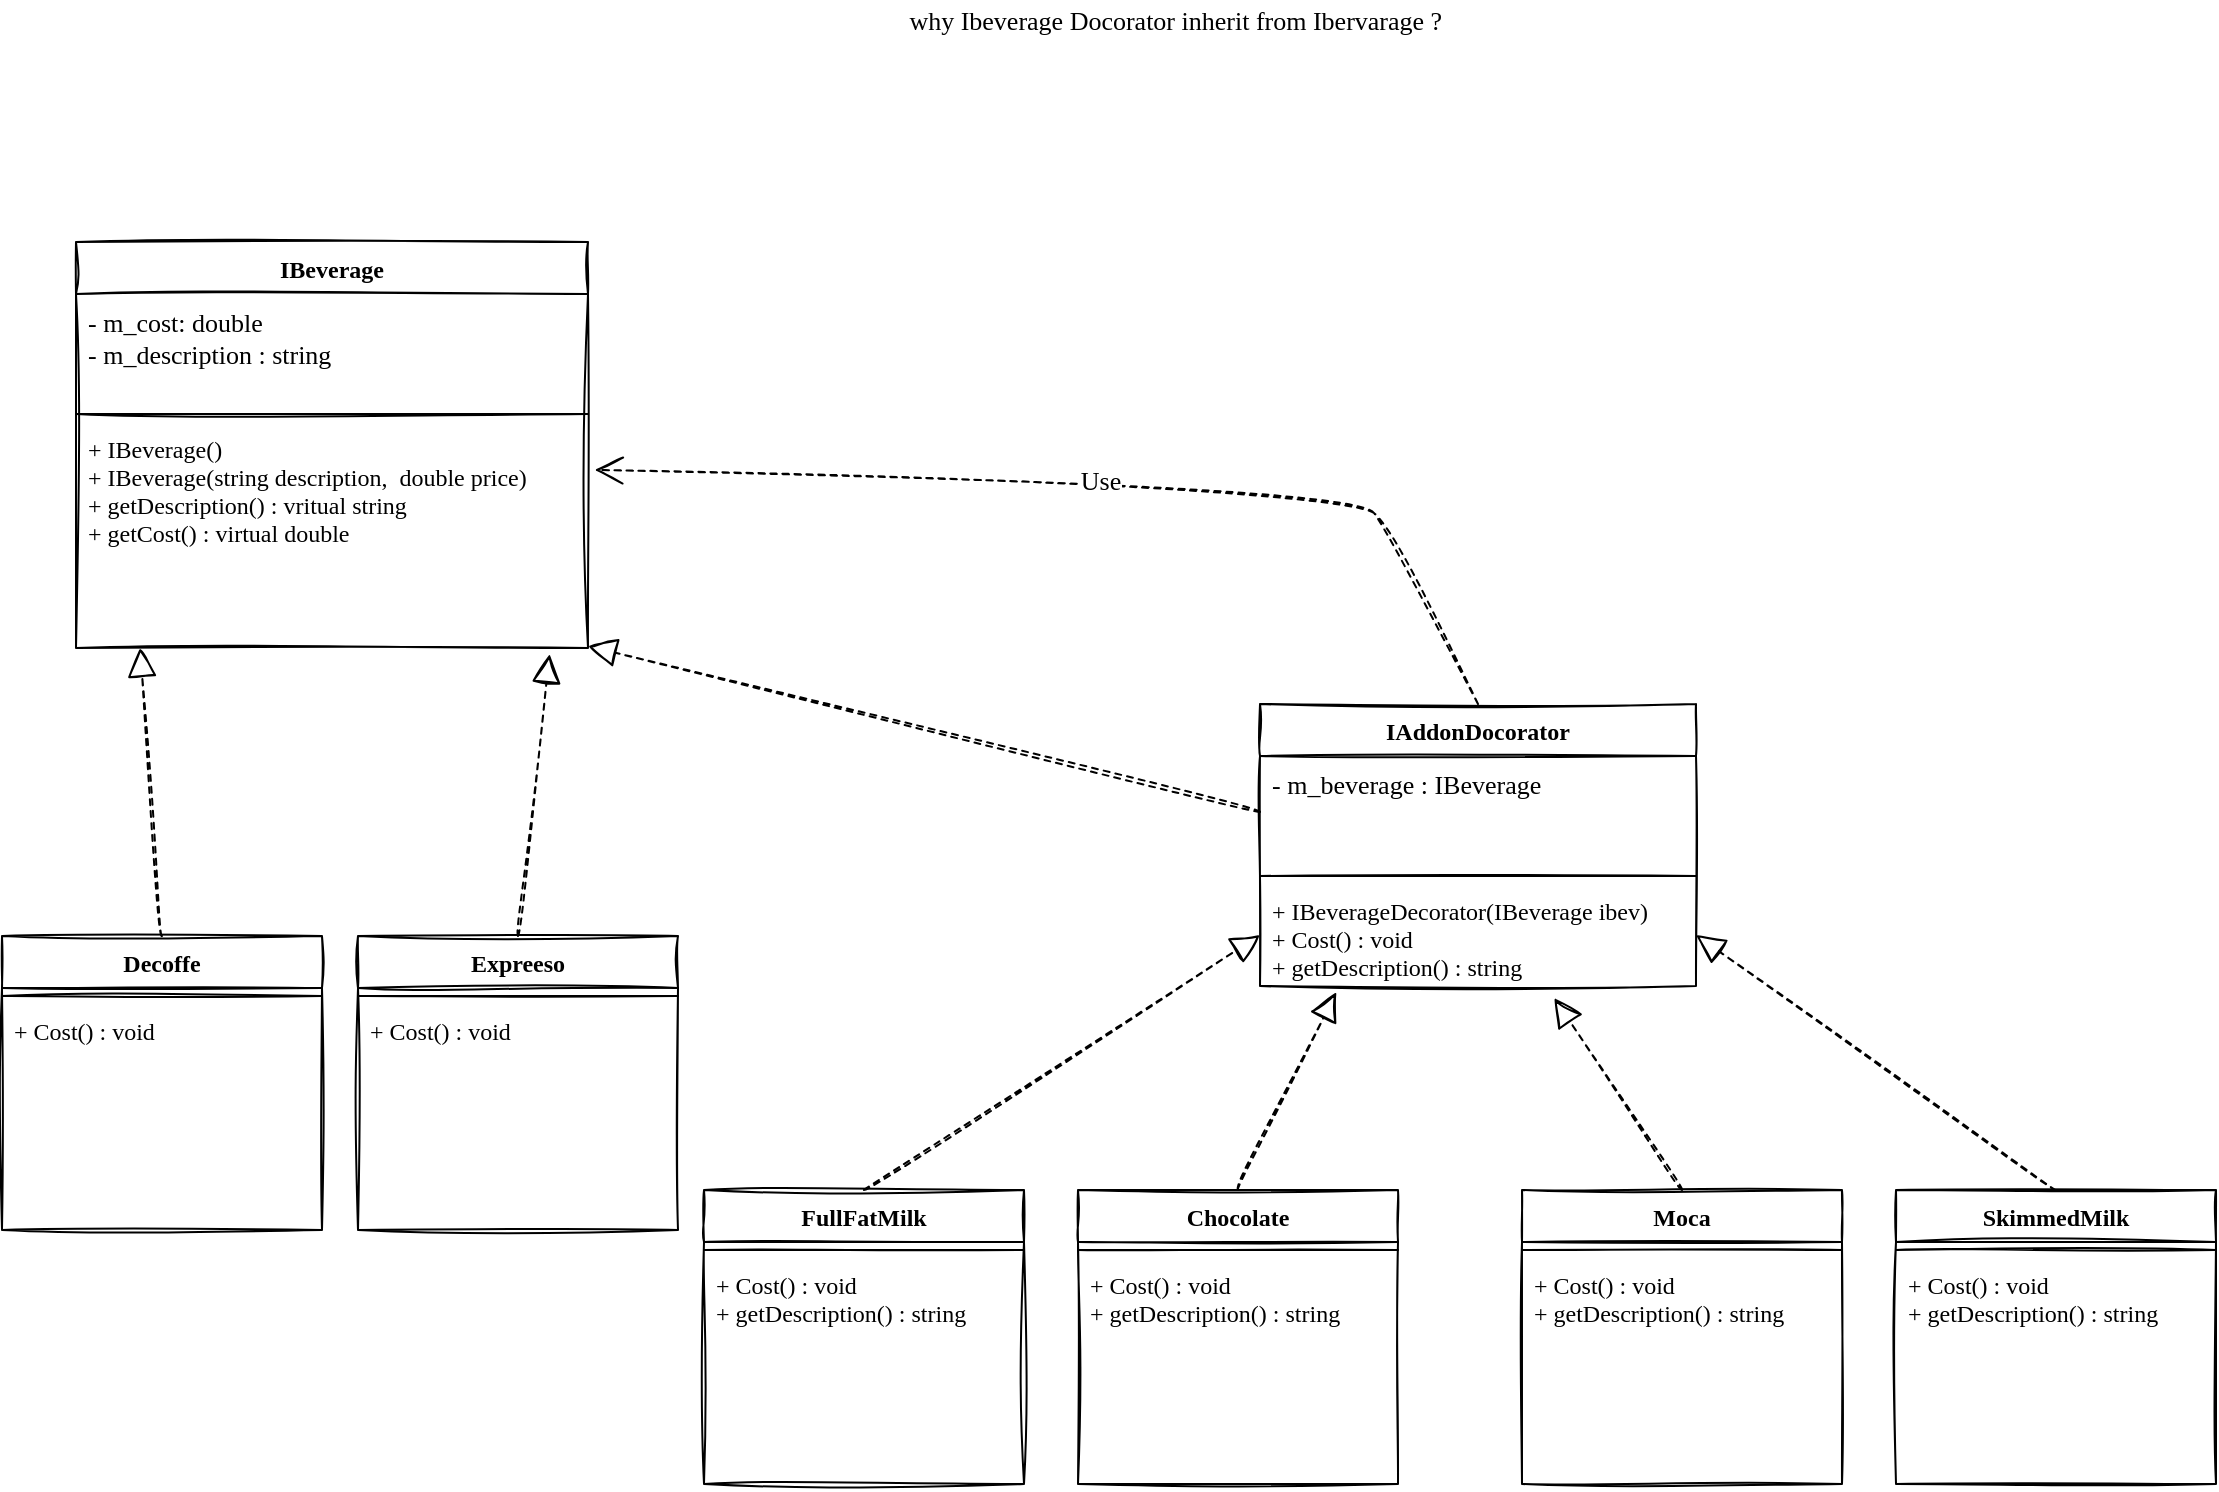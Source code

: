 <mxfile>
    <diagram id="u6Owg44vkfEZ2QwQ_eCp" name="Page-1">
        <mxGraphModel dx="2289" dy="1444" grid="0" gridSize="10" guides="1" tooltips="1" connect="1" arrows="1" fold="1" page="0" pageScale="1" pageWidth="850" pageHeight="1100" math="0" shadow="0">
            <root>
                <mxCell id="0"/>
                <mxCell id="1" parent="0"/>
                <mxCell id="11" value="Decoffe" style="swimlane;fontStyle=1;align=center;verticalAlign=top;childLayout=stackLayout;horizontal=1;startSize=26;horizontalStack=0;resizeParent=1;resizeParentMax=0;resizeLast=0;collapsible=1;marginBottom=0;sketch=1;hachureGap=4;fontFamily=Tahoma;fontSize=12;" vertex="1" parent="1">
                    <mxGeometry x="-307" y="415" width="160" height="147" as="geometry"/>
                </mxCell>
                <mxCell id="13" value="" style="line;strokeWidth=1;fillColor=none;align=left;verticalAlign=middle;spacingTop=-1;spacingLeft=3;spacingRight=3;rotatable=0;labelPosition=right;points=[];portConstraint=eastwest;sketch=1;hachureGap=4;fontFamily=Architects Daughter;fontSource=https%3A%2F%2Ffonts.googleapis.com%2Fcss%3Ffamily%3DArchitects%2BDaughter;fontSize=20;" vertex="1" parent="11">
                    <mxGeometry y="26" width="160" height="8" as="geometry"/>
                </mxCell>
                <mxCell id="14" value="+ Cost() : void" style="text;strokeColor=none;fillColor=none;align=left;verticalAlign=top;spacingLeft=4;spacingRight=4;overflow=hidden;rotatable=0;points=[[0,0.5],[1,0.5]];portConstraint=eastwest;sketch=1;hachureGap=4;fontFamily=Tahoma;fontSize=12;" vertex="1" parent="11">
                    <mxGeometry y="34" width="160" height="113" as="geometry"/>
                </mxCell>
                <mxCell id="15" value="Expreeso" style="swimlane;fontStyle=1;align=center;verticalAlign=top;childLayout=stackLayout;horizontal=1;startSize=26;horizontalStack=0;resizeParent=1;resizeParentMax=0;resizeLast=0;collapsible=1;marginBottom=0;sketch=1;hachureGap=4;fontFamily=Tahoma;fontSize=12;" vertex="1" parent="1">
                    <mxGeometry x="-129" y="415" width="160" height="147" as="geometry"/>
                </mxCell>
                <mxCell id="17" value="" style="line;strokeWidth=1;fillColor=none;align=left;verticalAlign=middle;spacingTop=-1;spacingLeft=3;spacingRight=3;rotatable=0;labelPosition=right;points=[];portConstraint=eastwest;sketch=1;hachureGap=4;fontFamily=Architects Daughter;fontSource=https%3A%2F%2Ffonts.googleapis.com%2Fcss%3Ffamily%3DArchitects%2BDaughter;fontSize=20;" vertex="1" parent="15">
                    <mxGeometry y="26" width="160" height="8" as="geometry"/>
                </mxCell>
                <mxCell id="18" value="+ Cost() : void" style="text;strokeColor=none;fillColor=none;align=left;verticalAlign=top;spacingLeft=4;spacingRight=4;overflow=hidden;rotatable=0;points=[[0,0.5],[1,0.5]];portConstraint=eastwest;sketch=1;hachureGap=4;fontFamily=Tahoma;fontSize=12;" vertex="1" parent="15">
                    <mxGeometry y="34" width="160" height="113" as="geometry"/>
                </mxCell>
                <mxCell id="20" value="IBeverage" style="swimlane;fontStyle=1;align=center;verticalAlign=top;childLayout=stackLayout;horizontal=1;startSize=26;horizontalStack=0;resizeParent=1;resizeParentMax=0;resizeLast=0;collapsible=1;marginBottom=0;sketch=1;hachureGap=4;fontFamily=Tahoma;fontSize=12;" vertex="1" parent="1">
                    <mxGeometry x="-270" y="68" width="256" height="203" as="geometry"/>
                </mxCell>
                <mxCell id="21" value="- m_cost: double&#10;- m_description : string" style="text;strokeColor=none;fillColor=none;align=left;verticalAlign=top;spacingLeft=4;spacingRight=4;overflow=hidden;rotatable=0;points=[[0,0.5],[1,0.5]];portConstraint=eastwest;sketch=1;hachureGap=4;fontFamily=Tahoma;fontSize=13;" vertex="1" parent="20">
                    <mxGeometry y="26" width="256" height="56" as="geometry"/>
                </mxCell>
                <mxCell id="22" value="" style="line;strokeWidth=1;fillColor=none;align=left;verticalAlign=middle;spacingTop=-1;spacingLeft=3;spacingRight=3;rotatable=0;labelPosition=right;points=[];portConstraint=eastwest;sketch=1;hachureGap=4;fontFamily=Architects Daughter;fontSource=https%3A%2F%2Ffonts.googleapis.com%2Fcss%3Ffamily%3DArchitects%2BDaughter;fontSize=20;" vertex="1" parent="20">
                    <mxGeometry y="82" width="256" height="8" as="geometry"/>
                </mxCell>
                <mxCell id="23" value="+ IBeverage()&#10;+ IBeverage(string description,  double price)&#10;+ getDescription() : vritual string&#10;+ getCost() : virtual double&#10;" style="text;strokeColor=none;fillColor=none;align=left;verticalAlign=top;spacingLeft=4;spacingRight=4;overflow=hidden;rotatable=0;points=[[0,0.5],[1,0.5]];portConstraint=eastwest;sketch=1;hachureGap=4;fontFamily=Tahoma;fontSize=12;" vertex="1" parent="20">
                    <mxGeometry y="90" width="256" height="113" as="geometry"/>
                </mxCell>
                <mxCell id="24" value="" style="endArrow=block;dashed=1;endFill=0;endSize=12;html=1;rounded=0;sketch=1;hachureGap=4;fontFamily=Tahoma;fontSize=13;sourcePerimeterSpacing=8;targetPerimeterSpacing=8;curved=1;exitX=0.5;exitY=0;exitDx=0;exitDy=0;entryX=0.125;entryY=1;entryDx=0;entryDy=0;entryPerimeter=0;" edge="1" parent="1" source="11" target="23">
                    <mxGeometry width="160" relative="1" as="geometry">
                        <mxPoint x="120" y="327" as="sourcePoint"/>
                        <mxPoint x="280" y="327" as="targetPoint"/>
                    </mxGeometry>
                </mxCell>
                <mxCell id="25" value="" style="endArrow=block;dashed=1;endFill=0;endSize=12;html=1;rounded=0;sketch=1;hachureGap=4;fontFamily=Tahoma;fontSize=13;sourcePerimeterSpacing=8;targetPerimeterSpacing=8;curved=1;exitX=0.5;exitY=0;exitDx=0;exitDy=0;entryX=0.925;entryY=1.027;entryDx=0;entryDy=0;entryPerimeter=0;" edge="1" parent="1" source="15" target="23">
                    <mxGeometry width="160" relative="1" as="geometry">
                        <mxPoint x="-168" y="412" as="sourcePoint"/>
                        <mxPoint x="-80" y="279" as="targetPoint"/>
                        <Array as="points"/>
                    </mxGeometry>
                </mxCell>
                <mxCell id="30" value="IAddonDocorator" style="swimlane;fontStyle=1;align=center;verticalAlign=top;childLayout=stackLayout;horizontal=1;startSize=26;horizontalStack=0;resizeParent=1;resizeParentMax=0;resizeLast=0;collapsible=1;marginBottom=0;sketch=1;hachureGap=4;fontFamily=Tahoma;fontSize=12;" vertex="1" parent="1">
                    <mxGeometry x="322" y="299" width="218" height="141" as="geometry">
                        <mxRectangle x="322" y="299" width="132" height="26" as="alternateBounds"/>
                    </mxGeometry>
                </mxCell>
                <mxCell id="31" value="- m_beverage : IBeverage" style="text;strokeColor=none;fillColor=none;align=left;verticalAlign=top;spacingLeft=4;spacingRight=4;overflow=hidden;rotatable=0;points=[[0,0.5],[1,0.5]];portConstraint=eastwest;sketch=1;hachureGap=4;fontFamily=Tahoma;fontSize=13;" vertex="1" parent="30">
                    <mxGeometry y="26" width="218" height="56" as="geometry"/>
                </mxCell>
                <mxCell id="32" value="" style="line;strokeWidth=1;fillColor=none;align=left;verticalAlign=middle;spacingTop=-1;spacingLeft=3;spacingRight=3;rotatable=0;labelPosition=right;points=[];portConstraint=eastwest;sketch=1;hachureGap=4;fontFamily=Architects Daughter;fontSource=https%3A%2F%2Ffonts.googleapis.com%2Fcss%3Ffamily%3DArchitects%2BDaughter;fontSize=20;" vertex="1" parent="30">
                    <mxGeometry y="82" width="218" height="8" as="geometry"/>
                </mxCell>
                <mxCell id="33" value="+ IBeverageDecorator(IBeverage ibev)&#10;+ Cost() : void&#10;+ getDescription() : string" style="text;strokeColor=none;fillColor=none;align=left;verticalAlign=top;spacingLeft=4;spacingRight=4;overflow=hidden;rotatable=0;points=[[0,0.5],[1,0.5]];portConstraint=eastwest;sketch=1;hachureGap=4;fontFamily=Tahoma;fontSize=12;" vertex="1" parent="30">
                    <mxGeometry y="90" width="218" height="51" as="geometry"/>
                </mxCell>
                <mxCell id="35" value="" style="endArrow=block;dashed=1;endFill=0;endSize=12;html=1;rounded=0;sketch=1;hachureGap=4;fontFamily=Tahoma;fontSize=13;sourcePerimeterSpacing=8;targetPerimeterSpacing=8;curved=1;entryX=1;entryY=0.991;entryDx=0;entryDy=0;entryPerimeter=0;exitX=0;exitY=0.5;exitDx=0;exitDy=0;" edge="1" parent="1" source="31" target="23">
                    <mxGeometry width="160" relative="1" as="geometry">
                        <mxPoint x="120" y="327" as="sourcePoint"/>
                        <mxPoint x="280" y="327" as="targetPoint"/>
                    </mxGeometry>
                </mxCell>
                <mxCell id="36" value="Use" style="endArrow=open;endSize=12;dashed=1;html=1;rounded=0;sketch=1;hachureGap=4;fontFamily=Tahoma;fontSize=13;sourcePerimeterSpacing=8;targetPerimeterSpacing=8;curved=1;exitX=0.5;exitY=0;exitDx=0;exitDy=0;entryX=1.013;entryY=0.212;entryDx=0;entryDy=0;entryPerimeter=0;" edge="1" parent="1" source="30" target="23">
                    <mxGeometry width="160" relative="1" as="geometry">
                        <mxPoint x="120" y="327" as="sourcePoint"/>
                        <mxPoint x="280" y="327" as="targetPoint"/>
                        <Array as="points">
                            <mxPoint x="391" y="217"/>
                            <mxPoint x="367" y="190"/>
                        </Array>
                    </mxGeometry>
                </mxCell>
                <mxCell id="37" value="FullFatMilk" style="swimlane;fontStyle=1;align=center;verticalAlign=top;childLayout=stackLayout;horizontal=1;startSize=26;horizontalStack=0;resizeParent=1;resizeParentMax=0;resizeLast=0;collapsible=1;marginBottom=0;sketch=1;hachureGap=4;fontFamily=Tahoma;fontSize=12;" vertex="1" parent="1">
                    <mxGeometry x="44" y="542" width="160" height="147" as="geometry"/>
                </mxCell>
                <mxCell id="38" value="" style="line;strokeWidth=1;fillColor=none;align=left;verticalAlign=middle;spacingTop=-1;spacingLeft=3;spacingRight=3;rotatable=0;labelPosition=right;points=[];portConstraint=eastwest;sketch=1;hachureGap=4;fontFamily=Architects Daughter;fontSource=https%3A%2F%2Ffonts.googleapis.com%2Fcss%3Ffamily%3DArchitects%2BDaughter;fontSize=20;" vertex="1" parent="37">
                    <mxGeometry y="26" width="160" height="8" as="geometry"/>
                </mxCell>
                <mxCell id="39" value="+ Cost() : void&#10;+ getDescription() : string" style="text;strokeColor=none;fillColor=none;align=left;verticalAlign=top;spacingLeft=4;spacingRight=4;overflow=hidden;rotatable=0;points=[[0,0.5],[1,0.5]];portConstraint=eastwest;sketch=1;hachureGap=4;fontFamily=Tahoma;fontSize=12;" vertex="1" parent="37">
                    <mxGeometry y="34" width="160" height="113" as="geometry"/>
                </mxCell>
                <mxCell id="40" value="Chocolate" style="swimlane;fontStyle=1;align=center;verticalAlign=top;childLayout=stackLayout;horizontal=1;startSize=26;horizontalStack=0;resizeParent=1;resizeParentMax=0;resizeLast=0;collapsible=1;marginBottom=0;sketch=1;hachureGap=4;fontFamily=Tahoma;fontSize=12;" vertex="1" parent="1">
                    <mxGeometry x="231" y="542" width="160" height="147" as="geometry"/>
                </mxCell>
                <mxCell id="41" value="" style="line;strokeWidth=1;fillColor=none;align=left;verticalAlign=middle;spacingTop=-1;spacingLeft=3;spacingRight=3;rotatable=0;labelPosition=right;points=[];portConstraint=eastwest;sketch=1;hachureGap=4;fontFamily=Architects Daughter;fontSource=https%3A%2F%2Ffonts.googleapis.com%2Fcss%3Ffamily%3DArchitects%2BDaughter;fontSize=20;" vertex="1" parent="40">
                    <mxGeometry y="26" width="160" height="8" as="geometry"/>
                </mxCell>
                <mxCell id="42" value="+ Cost() : void&#10;+ getDescription() : string" style="text;strokeColor=none;fillColor=none;align=left;verticalAlign=top;spacingLeft=4;spacingRight=4;overflow=hidden;rotatable=0;points=[[0,0.5],[1,0.5]];portConstraint=eastwest;sketch=1;hachureGap=4;fontFamily=Tahoma;fontSize=12;" vertex="1" parent="40">
                    <mxGeometry y="34" width="160" height="113" as="geometry"/>
                </mxCell>
                <mxCell id="43" value="SkimmedMilk" style="swimlane;fontStyle=1;align=center;verticalAlign=top;childLayout=stackLayout;horizontal=1;startSize=26;horizontalStack=0;resizeParent=1;resizeParentMax=0;resizeLast=0;collapsible=1;marginBottom=0;sketch=1;hachureGap=4;fontFamily=Tahoma;fontSize=12;" vertex="1" parent="1">
                    <mxGeometry x="640" y="542" width="160" height="147" as="geometry"/>
                </mxCell>
                <mxCell id="44" value="" style="line;strokeWidth=1;fillColor=none;align=left;verticalAlign=middle;spacingTop=-1;spacingLeft=3;spacingRight=3;rotatable=0;labelPosition=right;points=[];portConstraint=eastwest;sketch=1;hachureGap=4;fontFamily=Architects Daughter;fontSource=https%3A%2F%2Ffonts.googleapis.com%2Fcss%3Ffamily%3DArchitects%2BDaughter;fontSize=20;" vertex="1" parent="43">
                    <mxGeometry y="26" width="160" height="8" as="geometry"/>
                </mxCell>
                <mxCell id="45" value="+ Cost() : void&#10;+ getDescription() : string" style="text;strokeColor=none;fillColor=none;align=left;verticalAlign=top;spacingLeft=4;spacingRight=4;overflow=hidden;rotatable=0;points=[[0,0.5],[1,0.5]];portConstraint=eastwest;sketch=1;hachureGap=4;fontFamily=Tahoma;fontSize=12;" vertex="1" parent="43">
                    <mxGeometry y="34" width="160" height="113" as="geometry"/>
                </mxCell>
                <mxCell id="46" value="Moca" style="swimlane;fontStyle=1;align=center;verticalAlign=top;childLayout=stackLayout;horizontal=1;startSize=26;horizontalStack=0;resizeParent=1;resizeParentMax=0;resizeLast=0;collapsible=1;marginBottom=0;sketch=1;hachureGap=4;fontFamily=Tahoma;fontSize=12;" vertex="1" parent="1">
                    <mxGeometry x="453" y="542" width="160" height="147" as="geometry"/>
                </mxCell>
                <mxCell id="47" value="" style="line;strokeWidth=1;fillColor=none;align=left;verticalAlign=middle;spacingTop=-1;spacingLeft=3;spacingRight=3;rotatable=0;labelPosition=right;points=[];portConstraint=eastwest;sketch=1;hachureGap=4;fontFamily=Architects Daughter;fontSource=https%3A%2F%2Ffonts.googleapis.com%2Fcss%3Ffamily%3DArchitects%2BDaughter;fontSize=20;" vertex="1" parent="46">
                    <mxGeometry y="26" width="160" height="8" as="geometry"/>
                </mxCell>
                <mxCell id="48" value="+ Cost() : void&#10;+ getDescription() : string" style="text;strokeColor=none;fillColor=none;align=left;verticalAlign=top;spacingLeft=4;spacingRight=4;overflow=hidden;rotatable=0;points=[[0,0.5],[1,0.5]];portConstraint=eastwest;sketch=1;hachureGap=4;fontFamily=Tahoma;fontSize=12;" vertex="1" parent="46">
                    <mxGeometry y="34" width="160" height="113" as="geometry"/>
                </mxCell>
                <mxCell id="49" value="" style="endArrow=block;dashed=1;endFill=0;endSize=12;html=1;rounded=0;sketch=1;hachureGap=4;fontFamily=Tahoma;fontSize=13;sourcePerimeterSpacing=8;targetPerimeterSpacing=8;curved=1;exitX=0.5;exitY=0;exitDx=0;exitDy=0;entryX=0;entryY=0.5;entryDx=0;entryDy=0;" edge="1" parent="1" source="37" target="33">
                    <mxGeometry width="160" relative="1" as="geometry">
                        <mxPoint x="120" y="327" as="sourcePoint"/>
                        <mxPoint x="280" y="327" as="targetPoint"/>
                    </mxGeometry>
                </mxCell>
                <mxCell id="50" value="" style="endArrow=block;dashed=1;endFill=0;endSize=12;html=1;rounded=0;sketch=1;hachureGap=4;fontFamily=Tahoma;fontSize=13;sourcePerimeterSpacing=8;targetPerimeterSpacing=8;curved=1;exitX=0.5;exitY=0;exitDx=0;exitDy=0;entryX=0.175;entryY=1.059;entryDx=0;entryDy=0;entryPerimeter=0;" edge="1" parent="1" source="40" target="33">
                    <mxGeometry width="160" relative="1" as="geometry">
                        <mxPoint x="120" y="327" as="sourcePoint"/>
                        <mxPoint x="280" y="327" as="targetPoint"/>
                    </mxGeometry>
                </mxCell>
                <mxCell id="51" value="" style="endArrow=block;dashed=1;endFill=0;endSize=12;html=1;rounded=0;sketch=1;hachureGap=4;fontFamily=Tahoma;fontSize=13;sourcePerimeterSpacing=8;targetPerimeterSpacing=8;curved=1;exitX=0.5;exitY=0;exitDx=0;exitDy=0;entryX=0.675;entryY=1.118;entryDx=0;entryDy=0;entryPerimeter=0;" edge="1" parent="1" source="46" target="33">
                    <mxGeometry width="160" relative="1" as="geometry">
                        <mxPoint x="120" y="327" as="sourcePoint"/>
                        <mxPoint x="280" y="327" as="targetPoint"/>
                    </mxGeometry>
                </mxCell>
                <mxCell id="52" value="" style="endArrow=block;dashed=1;endFill=0;endSize=12;html=1;rounded=0;sketch=1;hachureGap=4;fontFamily=Tahoma;fontSize=13;sourcePerimeterSpacing=8;targetPerimeterSpacing=8;curved=1;exitX=0.5;exitY=0;exitDx=0;exitDy=0;entryX=1;entryY=0.5;entryDx=0;entryDy=0;" edge="1" parent="1" source="43" target="33">
                    <mxGeometry width="160" relative="1" as="geometry">
                        <mxPoint x="120" y="327" as="sourcePoint"/>
                        <mxPoint x="483" y="421" as="targetPoint"/>
                    </mxGeometry>
                </mxCell>
                <mxCell id="53" value="why Ibeverage Docorator inherit from Ibervarage ?&amp;nbsp;" style="text;html=1;align=center;verticalAlign=middle;resizable=0;points=[];autosize=1;strokeColor=none;fillColor=none;sketch=1;hachureGap=4;fontFamily=Tahoma;fontSize=13;" vertex="1" parent="1">
                    <mxGeometry x="127" y="-53" width="307" height="20" as="geometry"/>
                </mxCell>
            </root>
        </mxGraphModel>
    </diagram>
</mxfile>